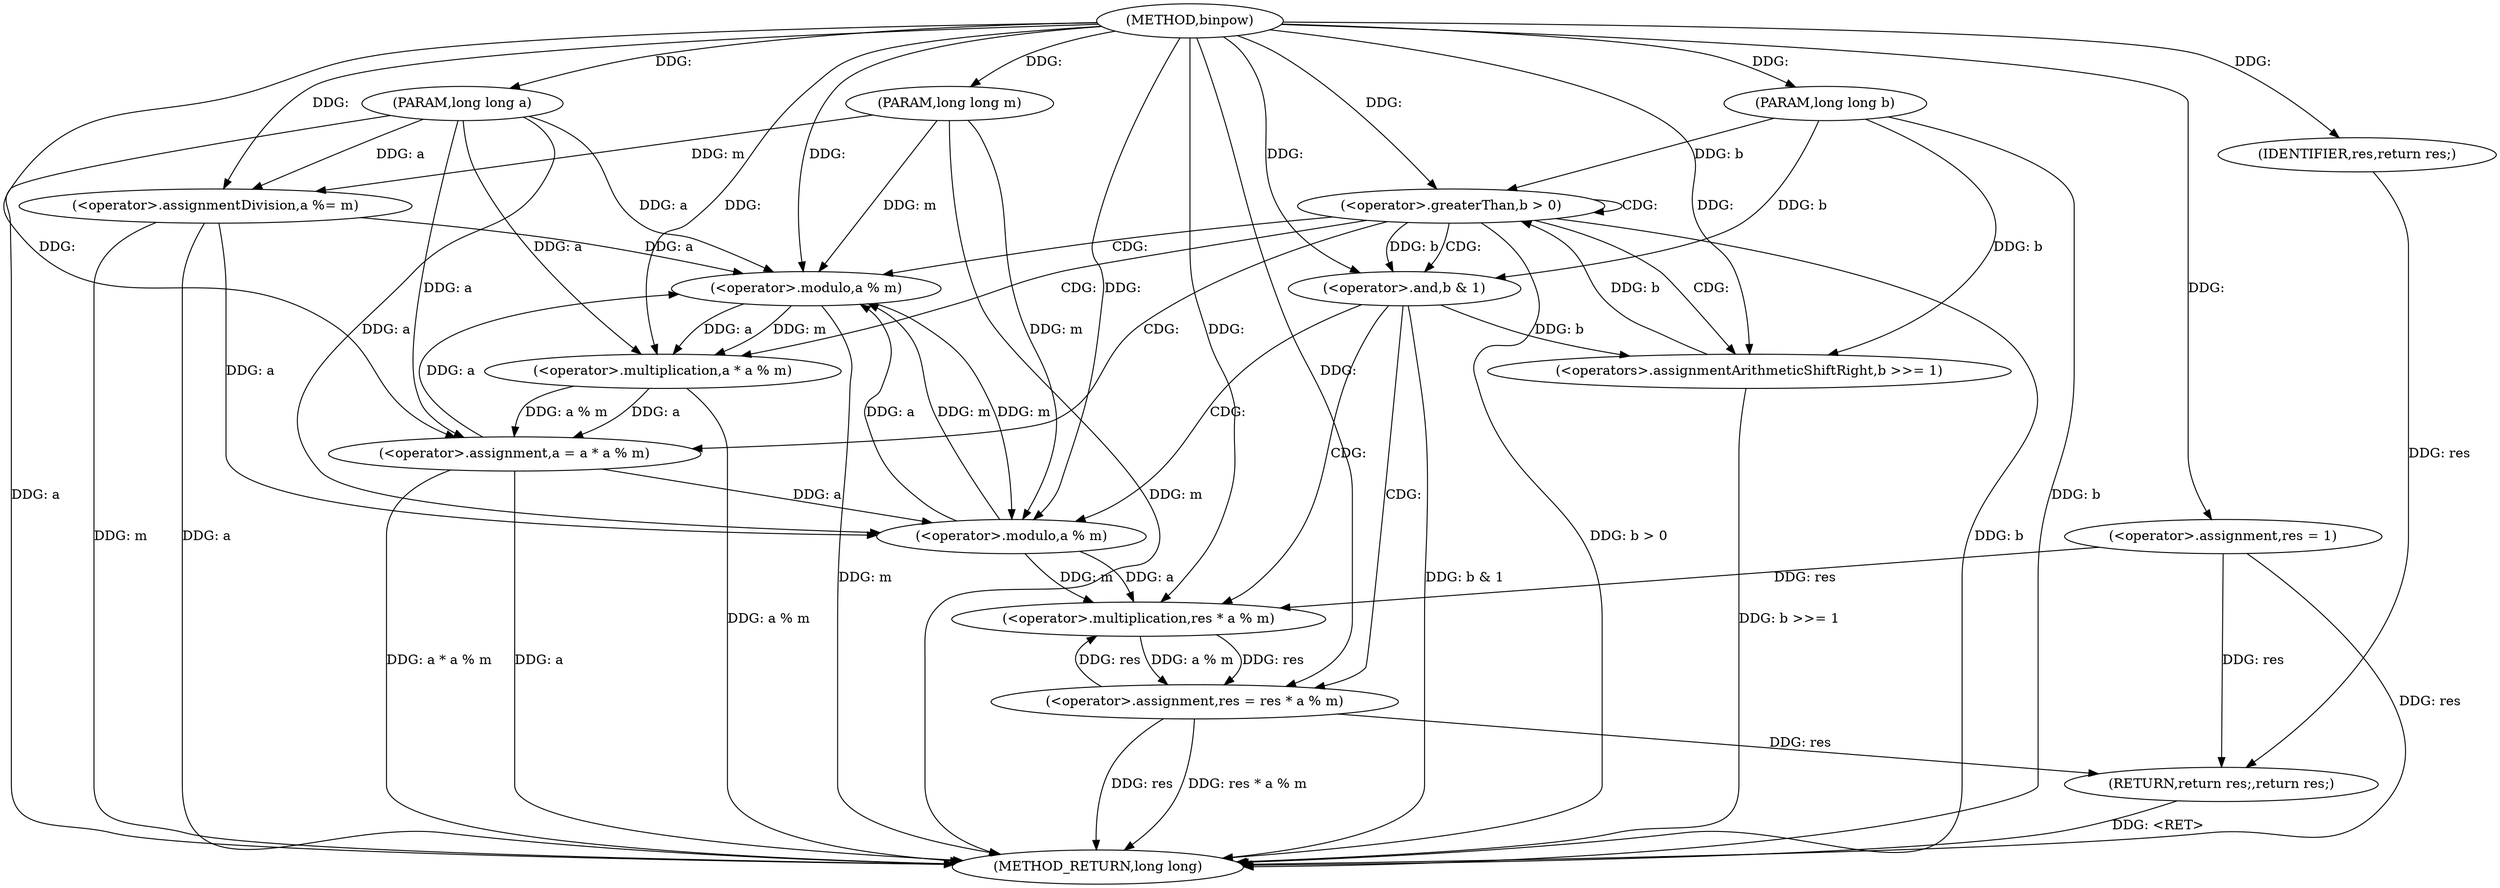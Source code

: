 digraph "binpow" {  
"1000264" [label = "(METHOD,binpow)" ]
"1000304" [label = "(METHOD_RETURN,long long)" ]
"1000265" [label = "(PARAM,long long a)" ]
"1000266" [label = "(PARAM,long long b)" ]
"1000267" [label = "(PARAM,long long m)" ]
"1000269" [label = "(<operator>.assignmentDivision,a %= m)" ]
"1000273" [label = "(<operator>.assignment,res = 1)" ]
"1000302" [label = "(RETURN,return res;,return res;)" ]
"1000277" [label = "(<operator>.greaterThan,b > 0)" ]
"1000303" [label = "(IDENTIFIER,res,return res;)" ]
"1000292" [label = "(<operator>.assignment,a = a * a % m)" ]
"1000299" [label = "(<operators>.assignmentArithmeticShiftRight,b >>= 1)" ]
"1000282" [label = "(<operator>.and,b & 1)" ]
"1000285" [label = "(<operator>.assignment,res = res * a % m)" ]
"1000294" [label = "(<operator>.multiplication,a * a % m)" ]
"1000287" [label = "(<operator>.multiplication,res * a % m)" ]
"1000296" [label = "(<operator>.modulo,a % m)" ]
"1000289" [label = "(<operator>.modulo,a % m)" ]
  "1000302" -> "1000304"  [ label = "DDG: <RET>"] 
  "1000265" -> "1000304"  [ label = "DDG: a"] 
  "1000266" -> "1000304"  [ label = "DDG: b"] 
  "1000267" -> "1000304"  [ label = "DDG: m"] 
  "1000269" -> "1000304"  [ label = "DDG: a"] 
  "1000269" -> "1000304"  [ label = "DDG: m"] 
  "1000273" -> "1000304"  [ label = "DDG: res"] 
  "1000277" -> "1000304"  [ label = "DDG: b"] 
  "1000277" -> "1000304"  [ label = "DDG: b > 0"] 
  "1000282" -> "1000304"  [ label = "DDG: b & 1"] 
  "1000285" -> "1000304"  [ label = "DDG: res"] 
  "1000285" -> "1000304"  [ label = "DDG: res * a % m"] 
  "1000292" -> "1000304"  [ label = "DDG: a"] 
  "1000296" -> "1000304"  [ label = "DDG: m"] 
  "1000294" -> "1000304"  [ label = "DDG: a % m"] 
  "1000292" -> "1000304"  [ label = "DDG: a * a % m"] 
  "1000299" -> "1000304"  [ label = "DDG: b >>= 1"] 
  "1000264" -> "1000265"  [ label = "DDG: "] 
  "1000264" -> "1000266"  [ label = "DDG: "] 
  "1000264" -> "1000267"  [ label = "DDG: "] 
  "1000267" -> "1000269"  [ label = "DDG: m"] 
  "1000264" -> "1000269"  [ label = "DDG: "] 
  "1000264" -> "1000273"  [ label = "DDG: "] 
  "1000303" -> "1000302"  [ label = "DDG: res"] 
  "1000273" -> "1000302"  [ label = "DDG: res"] 
  "1000285" -> "1000302"  [ label = "DDG: res"] 
  "1000265" -> "1000269"  [ label = "DDG: a"] 
  "1000264" -> "1000303"  [ label = "DDG: "] 
  "1000299" -> "1000277"  [ label = "DDG: b"] 
  "1000266" -> "1000277"  [ label = "DDG: b"] 
  "1000264" -> "1000277"  [ label = "DDG: "] 
  "1000294" -> "1000292"  [ label = "DDG: a"] 
  "1000294" -> "1000292"  [ label = "DDG: a % m"] 
  "1000287" -> "1000285"  [ label = "DDG: res"] 
  "1000287" -> "1000285"  [ label = "DDG: a % m"] 
  "1000265" -> "1000292"  [ label = "DDG: a"] 
  "1000264" -> "1000292"  [ label = "DDG: "] 
  "1000282" -> "1000299"  [ label = "DDG: b"] 
  "1000266" -> "1000299"  [ label = "DDG: b"] 
  "1000264" -> "1000299"  [ label = "DDG: "] 
  "1000277" -> "1000282"  [ label = "DDG: b"] 
  "1000266" -> "1000282"  [ label = "DDG: b"] 
  "1000264" -> "1000282"  [ label = "DDG: "] 
  "1000264" -> "1000285"  [ label = "DDG: "] 
  "1000296" -> "1000294"  [ label = "DDG: a"] 
  "1000265" -> "1000294"  [ label = "DDG: a"] 
  "1000264" -> "1000294"  [ label = "DDG: "] 
  "1000296" -> "1000294"  [ label = "DDG: m"] 
  "1000273" -> "1000287"  [ label = "DDG: res"] 
  "1000285" -> "1000287"  [ label = "DDG: res"] 
  "1000264" -> "1000287"  [ label = "DDG: "] 
  "1000289" -> "1000287"  [ label = "DDG: m"] 
  "1000289" -> "1000287"  [ label = "DDG: a"] 
  "1000269" -> "1000296"  [ label = "DDG: a"] 
  "1000289" -> "1000296"  [ label = "DDG: a"] 
  "1000292" -> "1000296"  [ label = "DDG: a"] 
  "1000265" -> "1000296"  [ label = "DDG: a"] 
  "1000264" -> "1000296"  [ label = "DDG: "] 
  "1000289" -> "1000296"  [ label = "DDG: m"] 
  "1000267" -> "1000296"  [ label = "DDG: m"] 
  "1000269" -> "1000289"  [ label = "DDG: a"] 
  "1000292" -> "1000289"  [ label = "DDG: a"] 
  "1000265" -> "1000289"  [ label = "DDG: a"] 
  "1000264" -> "1000289"  [ label = "DDG: "] 
  "1000296" -> "1000289"  [ label = "DDG: m"] 
  "1000267" -> "1000289"  [ label = "DDG: m"] 
  "1000277" -> "1000294"  [ label = "CDG: "] 
  "1000277" -> "1000299"  [ label = "CDG: "] 
  "1000277" -> "1000282"  [ label = "CDG: "] 
  "1000277" -> "1000296"  [ label = "CDG: "] 
  "1000277" -> "1000277"  [ label = "CDG: "] 
  "1000277" -> "1000292"  [ label = "CDG: "] 
  "1000282" -> "1000287"  [ label = "CDG: "] 
  "1000282" -> "1000285"  [ label = "CDG: "] 
  "1000282" -> "1000289"  [ label = "CDG: "] 
}
